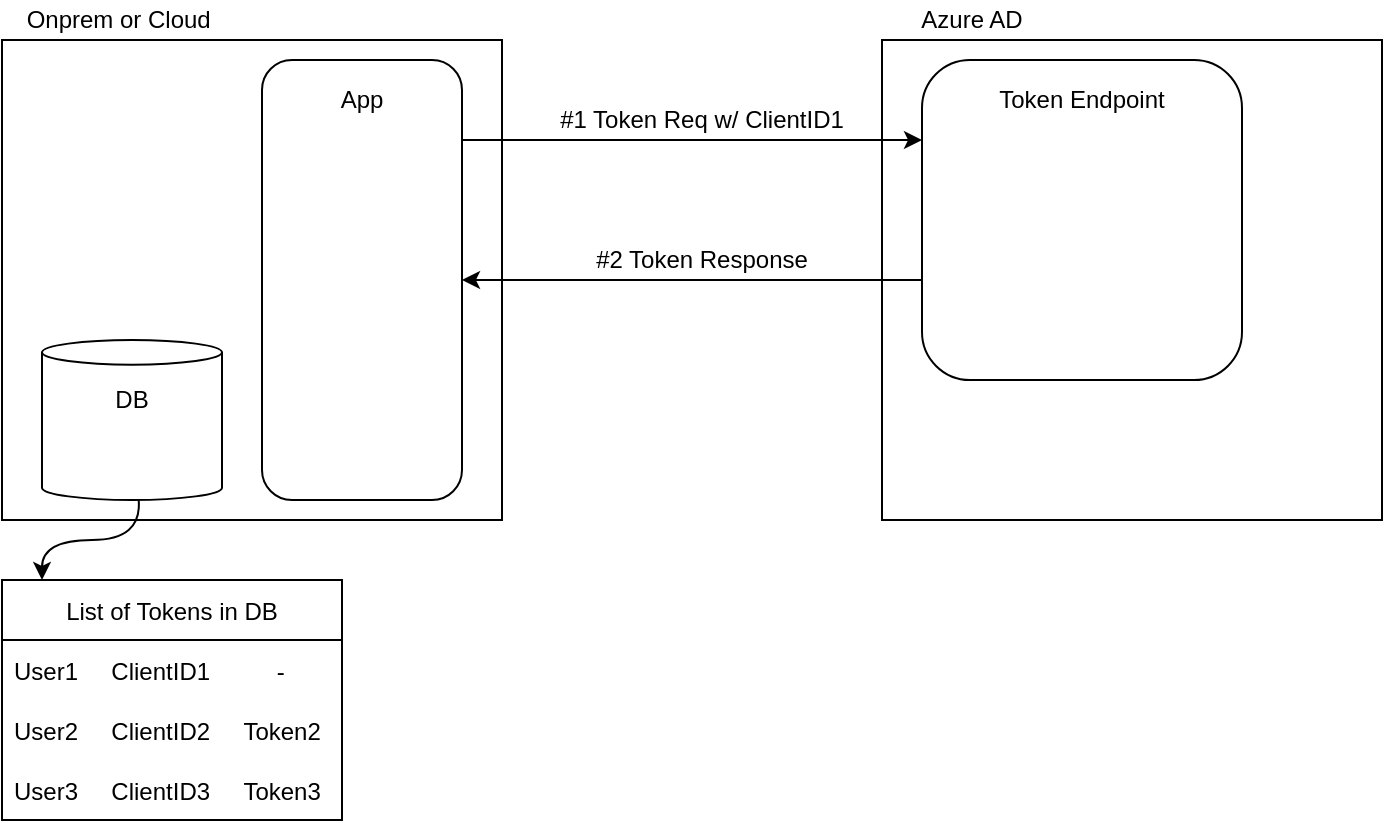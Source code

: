 <mxfile version="18.1.2" type="github">
  <diagram id="--nqma7Hxtt_wLqLNTel" name="Page-1">
    <mxGraphModel dx="1640" dy="922" grid="1" gridSize="10" guides="1" tooltips="1" connect="1" arrows="1" fold="1" page="1" pageScale="1" pageWidth="827" pageHeight="1169" math="0" shadow="0">
      <root>
        <mxCell id="0" />
        <mxCell id="1" parent="0" />
        <mxCell id="2p3ya99PdbGUZq53EWPI-1" value="" style="rounded=0;whiteSpace=wrap;html=1;" vertex="1" parent="1">
          <mxGeometry x="80" y="160" width="250" height="240" as="geometry" />
        </mxCell>
        <mxCell id="2p3ya99PdbGUZq53EWPI-2" value="" style="rounded=1;whiteSpace=wrap;html=1;" vertex="1" parent="1">
          <mxGeometry x="210" y="170" width="100" height="220" as="geometry" />
        </mxCell>
        <mxCell id="2p3ya99PdbGUZq53EWPI-3" value="App" style="text;html=1;strokeColor=none;fillColor=none;align=center;verticalAlign=middle;whiteSpace=wrap;rounded=0;" vertex="1" parent="1">
          <mxGeometry x="240" y="180" width="40" height="20" as="geometry" />
        </mxCell>
        <mxCell id="2p3ya99PdbGUZq53EWPI-4" value="" style="shape=cylinder3;whiteSpace=wrap;html=1;boundedLbl=1;backgroundOutline=1;size=6.183;" vertex="1" parent="1">
          <mxGeometry x="100" y="310" width="90" height="80" as="geometry" />
        </mxCell>
        <mxCell id="2p3ya99PdbGUZq53EWPI-5" value="List of Tokens in DB" style="swimlane;fontStyle=0;childLayout=stackLayout;horizontal=1;startSize=30;horizontalStack=0;resizeParent=1;resizeParentMax=0;resizeLast=0;collapsible=1;marginBottom=0;" vertex="1" parent="1">
          <mxGeometry x="80" y="430" width="170" height="120" as="geometry" />
        </mxCell>
        <mxCell id="2p3ya99PdbGUZq53EWPI-6" value="User1     ClientID1          -" style="text;strokeColor=none;fillColor=none;align=left;verticalAlign=middle;spacingLeft=4;spacingRight=4;overflow=hidden;points=[[0,0.5],[1,0.5]];portConstraint=eastwest;rotatable=0;" vertex="1" parent="2p3ya99PdbGUZq53EWPI-5">
          <mxGeometry y="30" width="170" height="30" as="geometry" />
        </mxCell>
        <mxCell id="2p3ya99PdbGUZq53EWPI-7" value="User2     ClientID2     Token2" style="text;strokeColor=none;fillColor=none;align=left;verticalAlign=middle;spacingLeft=4;spacingRight=4;overflow=hidden;points=[[0,0.5],[1,0.5]];portConstraint=eastwest;rotatable=0;" vertex="1" parent="2p3ya99PdbGUZq53EWPI-5">
          <mxGeometry y="60" width="170" height="30" as="geometry" />
        </mxCell>
        <mxCell id="2p3ya99PdbGUZq53EWPI-8" value="User3     ClientID3     Token3" style="text;strokeColor=none;fillColor=none;align=left;verticalAlign=middle;spacingLeft=4;spacingRight=4;overflow=hidden;points=[[0,0.5],[1,0.5]];portConstraint=eastwest;rotatable=0;" vertex="1" parent="2p3ya99PdbGUZq53EWPI-5">
          <mxGeometry y="90" width="170" height="30" as="geometry" />
        </mxCell>
        <mxCell id="2p3ya99PdbGUZq53EWPI-9" style="edgeStyle=orthogonalEdgeStyle;rounded=0;orthogonalLoop=1;jettySize=auto;html=1;exitX=1;exitY=0.5;exitDx=0;exitDy=0;" edge="1" parent="2p3ya99PdbGUZq53EWPI-5" source="2p3ya99PdbGUZq53EWPI-6" target="2p3ya99PdbGUZq53EWPI-6">
          <mxGeometry relative="1" as="geometry" />
        </mxCell>
        <mxCell id="2p3ya99PdbGUZq53EWPI-10" value="" style="curved=1;endArrow=classic;html=1;rounded=0;" edge="1" parent="1" source="2p3ya99PdbGUZq53EWPI-4" target="2p3ya99PdbGUZq53EWPI-5">
          <mxGeometry width="50" height="50" relative="1" as="geometry">
            <mxPoint x="390" y="500" as="sourcePoint" />
            <mxPoint x="440" y="450" as="targetPoint" />
            <Array as="points">
              <mxPoint x="150" y="410" />
              <mxPoint x="100" y="410" />
              <mxPoint x="100" y="430" />
            </Array>
          </mxGeometry>
        </mxCell>
        <mxCell id="2p3ya99PdbGUZq53EWPI-13" value="DB" style="text;html=1;strokeColor=none;fillColor=none;align=center;verticalAlign=middle;whiteSpace=wrap;rounded=0;" vertex="1" parent="1">
          <mxGeometry x="125" y="330" width="40" height="20" as="geometry" />
        </mxCell>
        <mxCell id="2p3ya99PdbGUZq53EWPI-14" value="Onprem or Cloud&amp;nbsp;" style="text;html=1;strokeColor=none;fillColor=none;align=center;verticalAlign=middle;whiteSpace=wrap;rounded=0;" vertex="1" parent="1">
          <mxGeometry x="80" y="140" width="120" height="20" as="geometry" />
        </mxCell>
        <mxCell id="2p3ya99PdbGUZq53EWPI-17" value="" style="rounded=0;whiteSpace=wrap;html=1;" vertex="1" parent="1">
          <mxGeometry x="520" y="160" width="250" height="240" as="geometry" />
        </mxCell>
        <mxCell id="2p3ya99PdbGUZq53EWPI-18" value="Azure AD" style="text;html=1;strokeColor=none;fillColor=none;align=center;verticalAlign=middle;whiteSpace=wrap;rounded=0;" vertex="1" parent="1">
          <mxGeometry x="520" y="140" width="90" height="20" as="geometry" />
        </mxCell>
        <mxCell id="2p3ya99PdbGUZq53EWPI-30" style="edgeStyle=orthogonalEdgeStyle;rounded=0;orthogonalLoop=1;jettySize=auto;html=1;exitX=0;exitY=0.75;exitDx=0;exitDy=0;" edge="1" parent="1" source="2p3ya99PdbGUZq53EWPI-19" target="2p3ya99PdbGUZq53EWPI-2">
          <mxGeometry relative="1" as="geometry">
            <Array as="points">
              <mxPoint x="540" y="280" />
            </Array>
          </mxGeometry>
        </mxCell>
        <mxCell id="2p3ya99PdbGUZq53EWPI-19" value="" style="rounded=1;whiteSpace=wrap;html=1;" vertex="1" parent="1">
          <mxGeometry x="540" y="170" width="160" height="160" as="geometry" />
        </mxCell>
        <mxCell id="2p3ya99PdbGUZq53EWPI-23" value="Token Endpoint" style="text;html=1;strokeColor=none;fillColor=none;align=center;verticalAlign=middle;whiteSpace=wrap;rounded=0;" vertex="1" parent="1">
          <mxGeometry x="555" y="180" width="130" height="20" as="geometry" />
        </mxCell>
        <mxCell id="2p3ya99PdbGUZq53EWPI-27" value="#2 Token Response" style="text;html=1;strokeColor=none;fillColor=none;align=center;verticalAlign=middle;whiteSpace=wrap;rounded=0;" vertex="1" parent="1">
          <mxGeometry x="350" y="260" width="160" height="20" as="geometry" />
        </mxCell>
        <mxCell id="2p3ya99PdbGUZq53EWPI-25" value="#1 Token Req w/ ClientID1" style="text;html=1;strokeColor=none;fillColor=none;align=center;verticalAlign=middle;whiteSpace=wrap;rounded=0;" vertex="1" parent="1">
          <mxGeometry x="350" y="190" width="160" height="20" as="geometry" />
        </mxCell>
        <mxCell id="2p3ya99PdbGUZq53EWPI-29" value="" style="endArrow=classic;html=1;rounded=0;entryX=0;entryY=0.25;entryDx=0;entryDy=0;" edge="1" parent="1" target="2p3ya99PdbGUZq53EWPI-19">
          <mxGeometry width="50" height="50" relative="1" as="geometry">
            <mxPoint x="310" y="210" as="sourcePoint" />
            <mxPoint x="440" y="320" as="targetPoint" />
          </mxGeometry>
        </mxCell>
      </root>
    </mxGraphModel>
  </diagram>
</mxfile>
